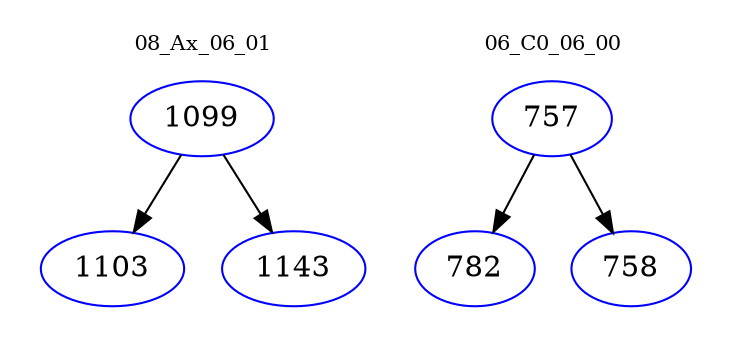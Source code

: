 digraph{
subgraph cluster_0 {
color = white
label = "08_Ax_06_01";
fontsize=10;
T0_1099 [label="1099", color="blue"]
T0_1099 -> T0_1103 [color="black"]
T0_1103 [label="1103", color="blue"]
T0_1099 -> T0_1143 [color="black"]
T0_1143 [label="1143", color="blue"]
}
subgraph cluster_1 {
color = white
label = "06_C0_06_00";
fontsize=10;
T1_757 [label="757", color="blue"]
T1_757 -> T1_782 [color="black"]
T1_782 [label="782", color="blue"]
T1_757 -> T1_758 [color="black"]
T1_758 [label="758", color="blue"]
}
}
